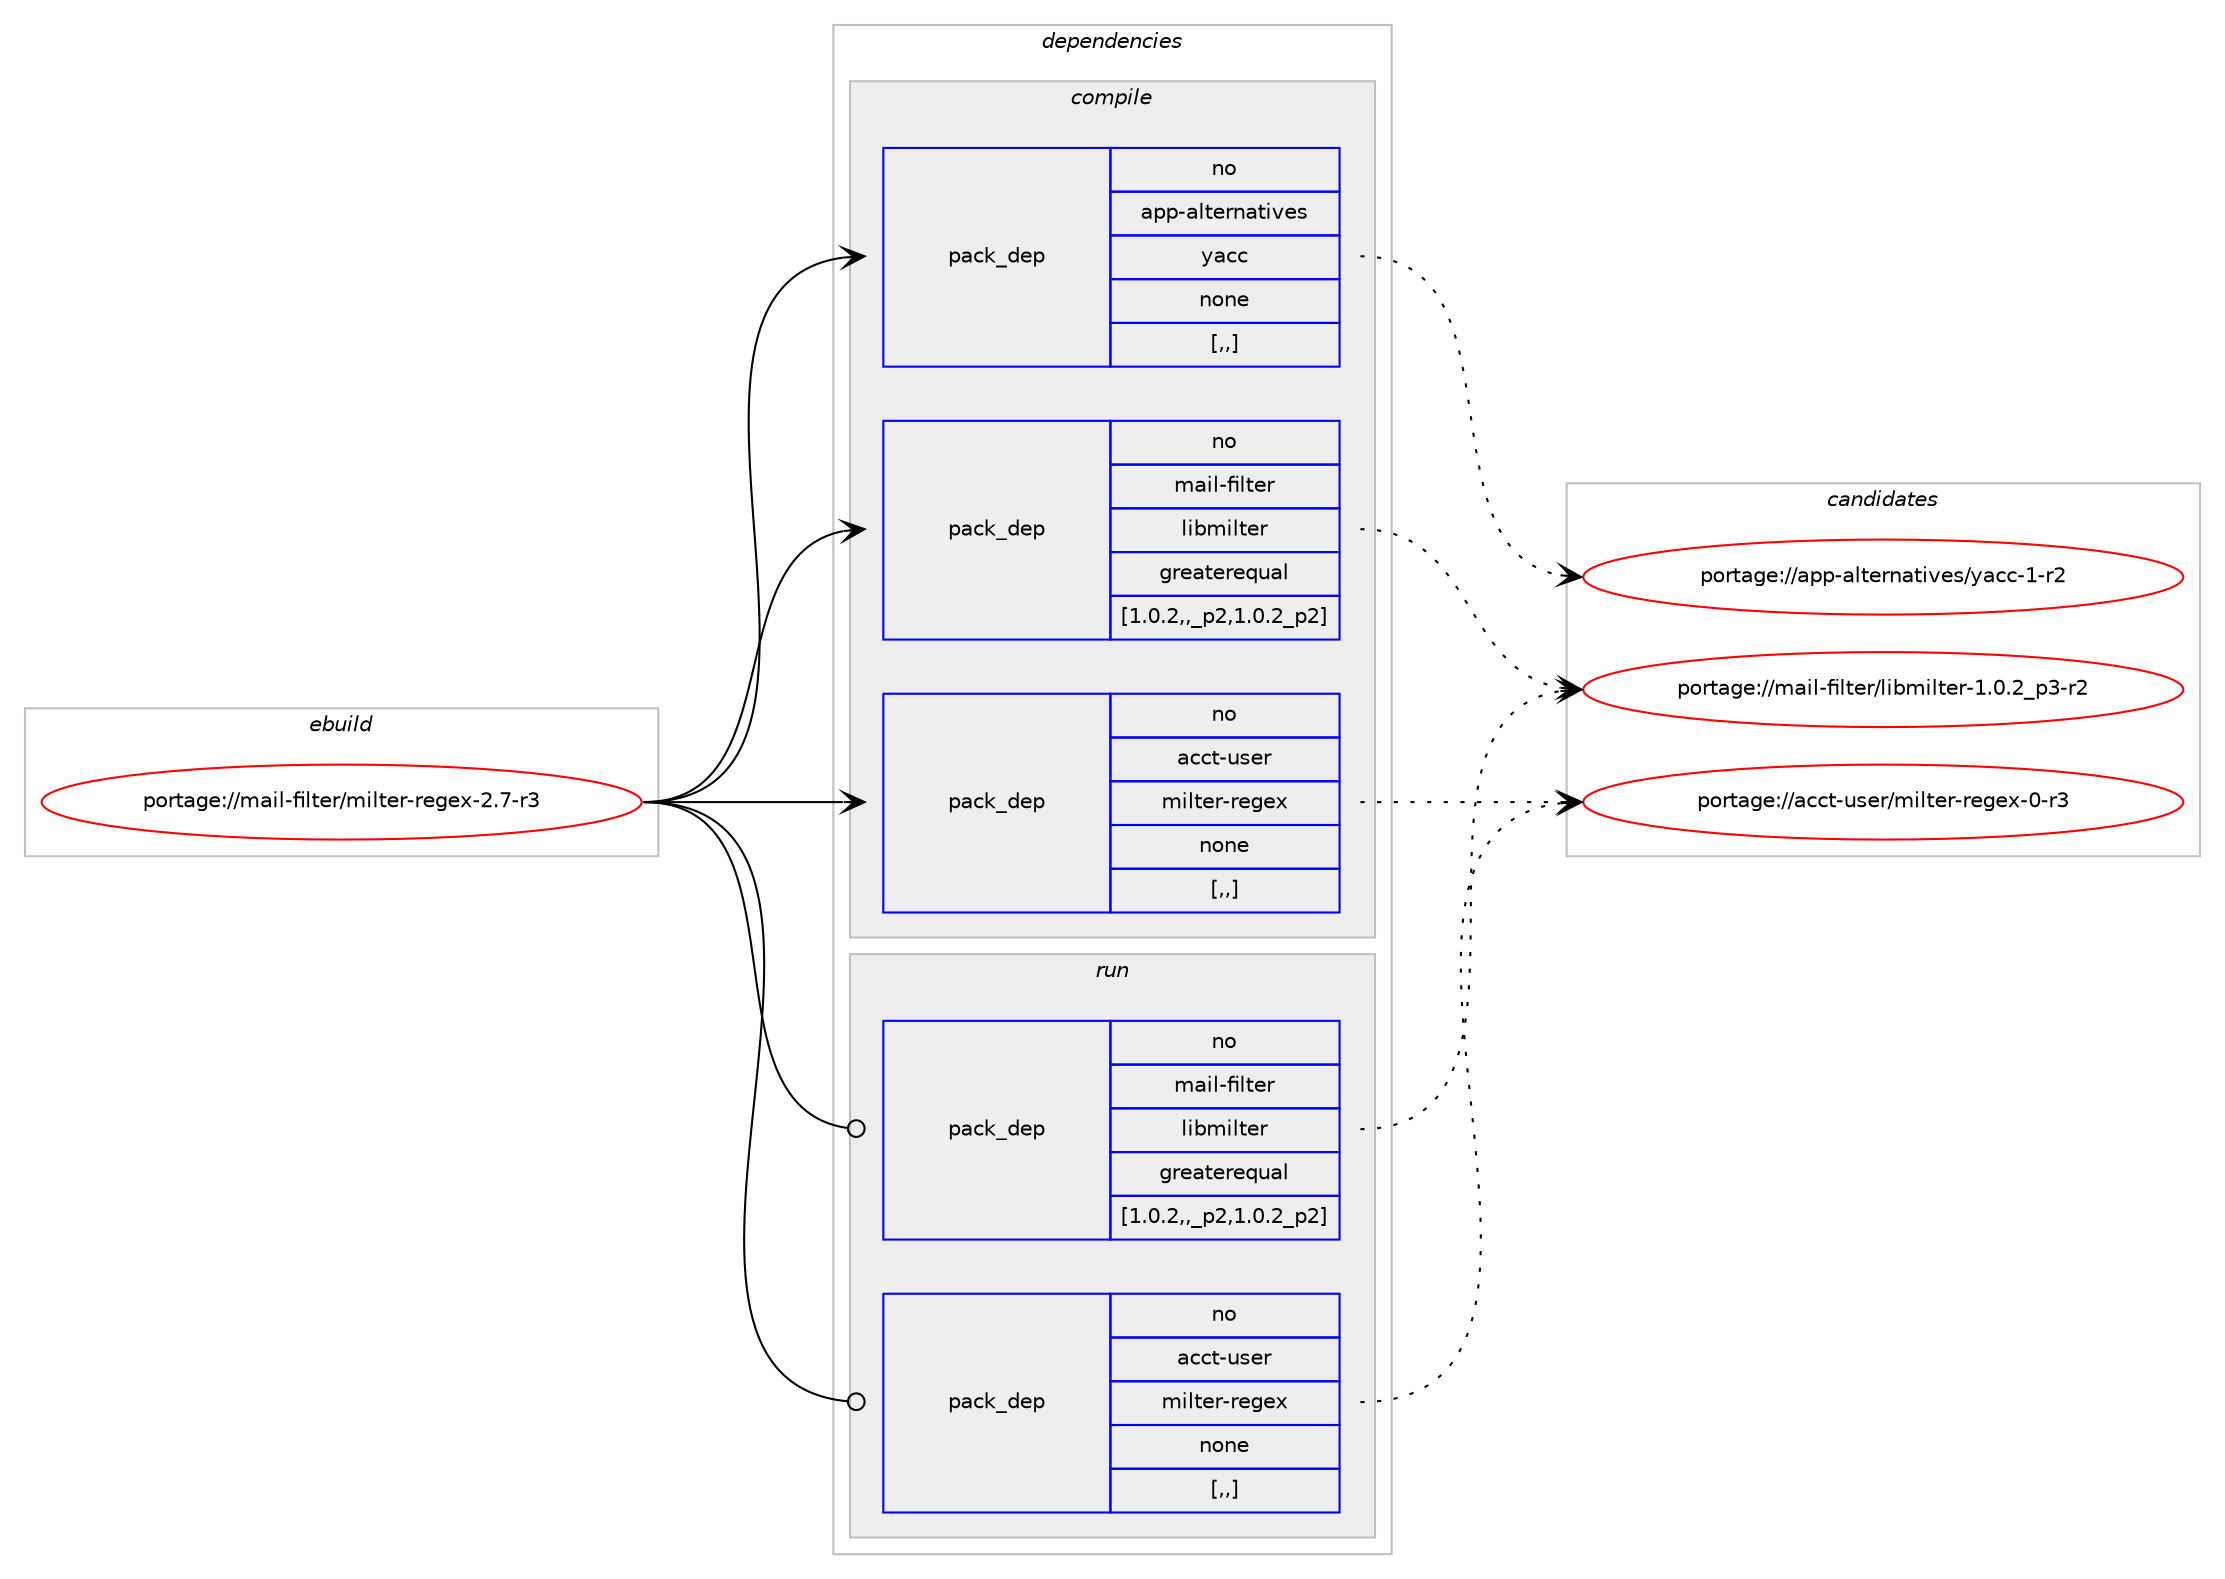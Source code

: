 digraph prolog {

# *************
# Graph options
# *************

newrank=true;
concentrate=true;
compound=true;
graph [rankdir=LR,fontname=Helvetica,fontsize=10,ranksep=1.5];#, ranksep=2.5, nodesep=0.2];
edge  [arrowhead=vee];
node  [fontname=Helvetica,fontsize=10];

# **********
# The ebuild
# **********

subgraph cluster_leftcol {
color=gray;
rank=same;
label=<<i>ebuild</i>>;
id [label="portage://mail-filter/milter-regex-2.7-r3", color=red, width=4, href="../mail-filter/milter-regex-2.7-r3.svg"];
}

# ****************
# The dependencies
# ****************

subgraph cluster_midcol {
color=gray;
label=<<i>dependencies</i>>;
subgraph cluster_compile {
fillcolor="#eeeeee";
style=filled;
label=<<i>compile</i>>;
subgraph pack201795 {
dependency272590 [label=<<TABLE BORDER="0" CELLBORDER="1" CELLSPACING="0" CELLPADDING="4" WIDTH="220"><TR><TD ROWSPAN="6" CELLPADDING="30">pack_dep</TD></TR><TR><TD WIDTH="110">no</TD></TR><TR><TD>acct-user</TD></TR><TR><TD>milter-regex</TD></TR><TR><TD>none</TD></TR><TR><TD>[,,]</TD></TR></TABLE>>, shape=none, color=blue];
}
id:e -> dependency272590:w [weight=20,style="solid",arrowhead="vee"];
subgraph pack201796 {
dependency272591 [label=<<TABLE BORDER="0" CELLBORDER="1" CELLSPACING="0" CELLPADDING="4" WIDTH="220"><TR><TD ROWSPAN="6" CELLPADDING="30">pack_dep</TD></TR><TR><TD WIDTH="110">no</TD></TR><TR><TD>app-alternatives</TD></TR><TR><TD>yacc</TD></TR><TR><TD>none</TD></TR><TR><TD>[,,]</TD></TR></TABLE>>, shape=none, color=blue];
}
id:e -> dependency272591:w [weight=20,style="solid",arrowhead="vee"];
subgraph pack201797 {
dependency272592 [label=<<TABLE BORDER="0" CELLBORDER="1" CELLSPACING="0" CELLPADDING="4" WIDTH="220"><TR><TD ROWSPAN="6" CELLPADDING="30">pack_dep</TD></TR><TR><TD WIDTH="110">no</TD></TR><TR><TD>mail-filter</TD></TR><TR><TD>libmilter</TD></TR><TR><TD>greaterequal</TD></TR><TR><TD>[1.0.2,,_p2,1.0.2_p2]</TD></TR></TABLE>>, shape=none, color=blue];
}
id:e -> dependency272592:w [weight=20,style="solid",arrowhead="vee"];
}
subgraph cluster_compileandrun {
fillcolor="#eeeeee";
style=filled;
label=<<i>compile and run</i>>;
}
subgraph cluster_run {
fillcolor="#eeeeee";
style=filled;
label=<<i>run</i>>;
subgraph pack201798 {
dependency272593 [label=<<TABLE BORDER="0" CELLBORDER="1" CELLSPACING="0" CELLPADDING="4" WIDTH="220"><TR><TD ROWSPAN="6" CELLPADDING="30">pack_dep</TD></TR><TR><TD WIDTH="110">no</TD></TR><TR><TD>acct-user</TD></TR><TR><TD>milter-regex</TD></TR><TR><TD>none</TD></TR><TR><TD>[,,]</TD></TR></TABLE>>, shape=none, color=blue];
}
id:e -> dependency272593:w [weight=20,style="solid",arrowhead="odot"];
subgraph pack201799 {
dependency272594 [label=<<TABLE BORDER="0" CELLBORDER="1" CELLSPACING="0" CELLPADDING="4" WIDTH="220"><TR><TD ROWSPAN="6" CELLPADDING="30">pack_dep</TD></TR><TR><TD WIDTH="110">no</TD></TR><TR><TD>mail-filter</TD></TR><TR><TD>libmilter</TD></TR><TR><TD>greaterequal</TD></TR><TR><TD>[1.0.2,,_p2,1.0.2_p2]</TD></TR></TABLE>>, shape=none, color=blue];
}
id:e -> dependency272594:w [weight=20,style="solid",arrowhead="odot"];
}
}

# **************
# The candidates
# **************

subgraph cluster_choices {
rank=same;
color=gray;
label=<<i>candidates</i>>;

subgraph choice201795 {
color=black;
nodesep=1;
choice97999911645117115101114471091051081161011144511410110310112045484511451 [label="portage://acct-user/milter-regex-0-r3", color=red, width=4,href="../acct-user/milter-regex-0-r3.svg"];
dependency272590:e -> choice97999911645117115101114471091051081161011144511410110310112045484511451:w [style=dotted,weight="100"];
}
subgraph choice201796 {
color=black;
nodesep=1;
choice971121124597108116101114110971161051181011154712197999945494511450 [label="portage://app-alternatives/yacc-1-r2", color=red, width=4,href="../app-alternatives/yacc-1-r2.svg"];
dependency272591:e -> choice971121124597108116101114110971161051181011154712197999945494511450:w [style=dotted,weight="100"];
}
subgraph choice201797 {
color=black;
nodesep=1;
choice1099710510845102105108116101114471081059810910510811610111445494648465095112514511450 [label="portage://mail-filter/libmilter-1.0.2_p3-r2", color=red, width=4,href="../mail-filter/libmilter-1.0.2_p3-r2.svg"];
dependency272592:e -> choice1099710510845102105108116101114471081059810910510811610111445494648465095112514511450:w [style=dotted,weight="100"];
}
subgraph choice201798 {
color=black;
nodesep=1;
choice97999911645117115101114471091051081161011144511410110310112045484511451 [label="portage://acct-user/milter-regex-0-r3", color=red, width=4,href="../acct-user/milter-regex-0-r3.svg"];
dependency272593:e -> choice97999911645117115101114471091051081161011144511410110310112045484511451:w [style=dotted,weight="100"];
}
subgraph choice201799 {
color=black;
nodesep=1;
choice1099710510845102105108116101114471081059810910510811610111445494648465095112514511450 [label="portage://mail-filter/libmilter-1.0.2_p3-r2", color=red, width=4,href="../mail-filter/libmilter-1.0.2_p3-r2.svg"];
dependency272594:e -> choice1099710510845102105108116101114471081059810910510811610111445494648465095112514511450:w [style=dotted,weight="100"];
}
}

}
